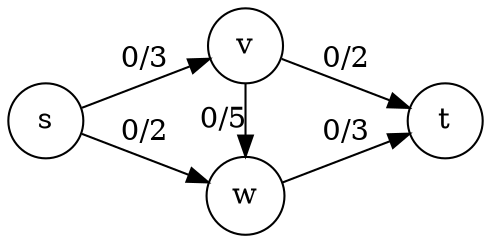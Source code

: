 strict digraph  {
	rankdir=LR;
	node [shape = circle];
	s -> w	 [label = "0/2" ];
	s -> v	 [label = "0/3" ];
	w -> t	 [label = "0/3" ];
	v -> t	 [label = "0/2" ];
	v -> w	 [label = "0/5" ];
    {rank = same; v; w;}
    {rank = min; s;}
    {rank = max; t;}
}